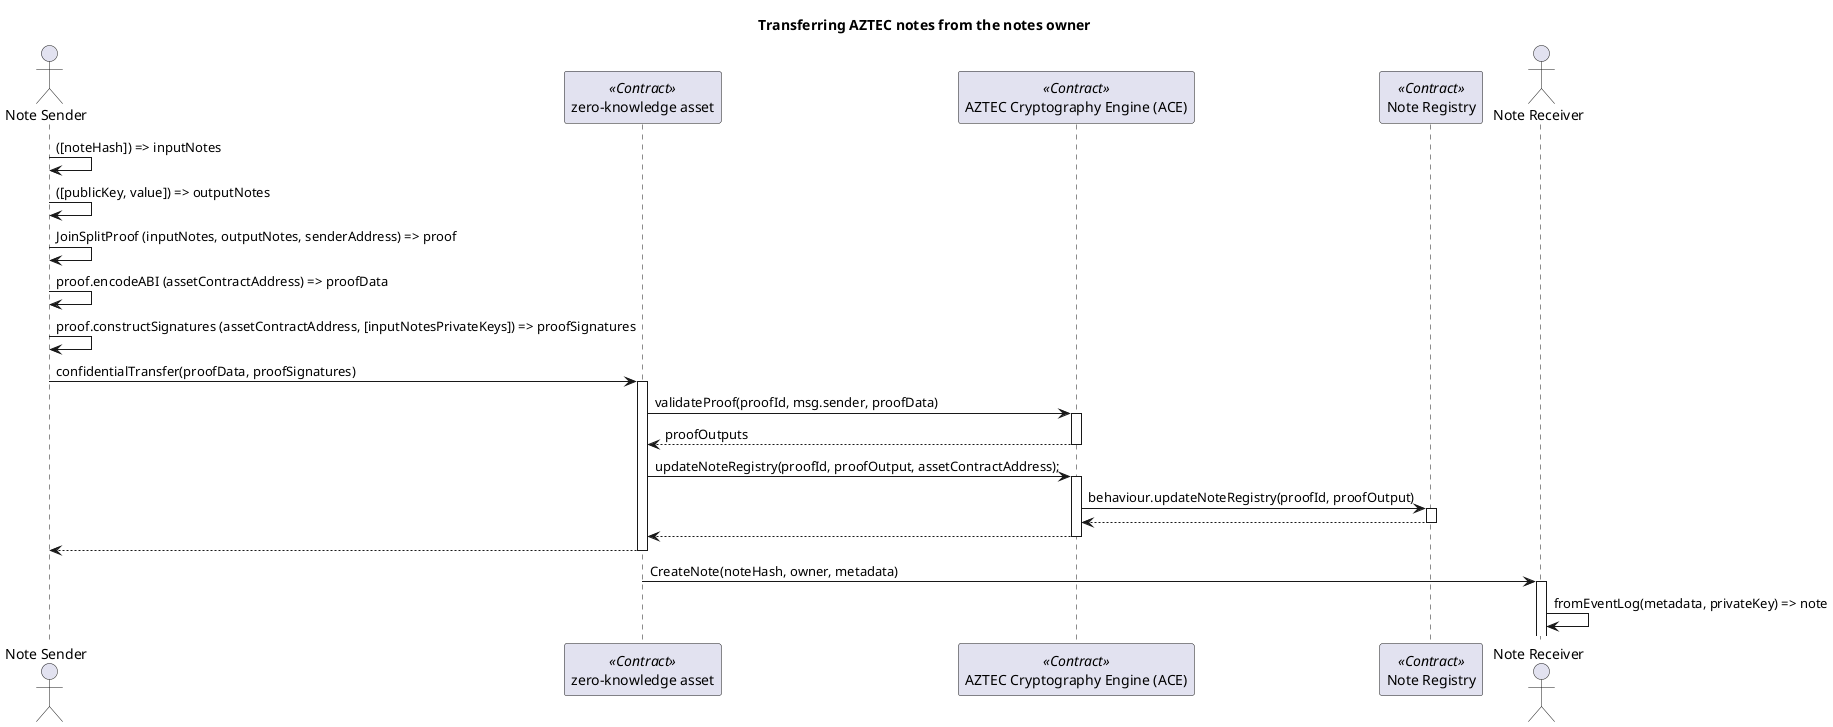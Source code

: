 @startuml

title Transferring AZTEC notes from the notes owner

actor "Note Sender" as sender
participant asset as "zero-knowledge asset" <<Contract>>
participant ace as "AZTEC Cryptography Engine (ACE)" <<Contract>>
participant registry as "Note Registry" <<Contract>>
actor "Note Receiver" as receiver

sender -> sender : ([noteHash]) => inputNotes
sender -> sender : ([publicKey, value]) => outputNotes
sender -> sender : JoinSplitProof (inputNotes, outputNotes, senderAddress) => proof
sender -> sender : proof.encodeABI (assetContractAddress) => proofData
sender -> sender : proof.constructSignatures (assetContractAddress, [inputNotesPrivateKeys]) => proofSignatures
sender -> asset : confidentialTransfer(proofData, proofSignatures)
activate asset
asset -> ace : validateProof(proofId, msg.sender, proofData)
activate ace
return proofOutputs
asset -> ace : updateNoteRegistry(proofId, proofOutput, assetContractAddress);
activate ace
ace -> registry : behaviour.updateNoteRegistry(proofId, proofOutput)
activate registry
return
return
return

asset -> receiver : CreateNote(noteHash, owner, metadata)
activate receiver
receiver -> receiver : fromEventLog(metadata, privateKey) => note

@enduml
